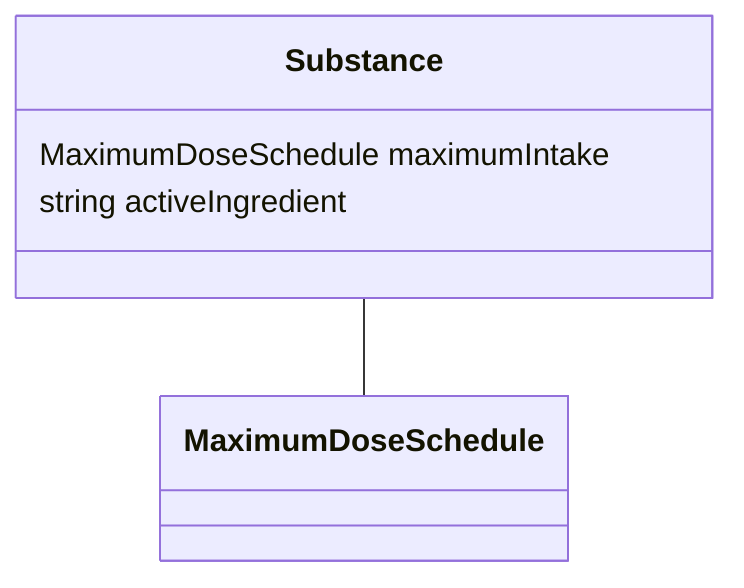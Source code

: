 classDiagram
  Substance -- MaximumDoseSchedule


class Substance {

  MaximumDoseSchedule maximumIntake
  string activeIngredient

 }